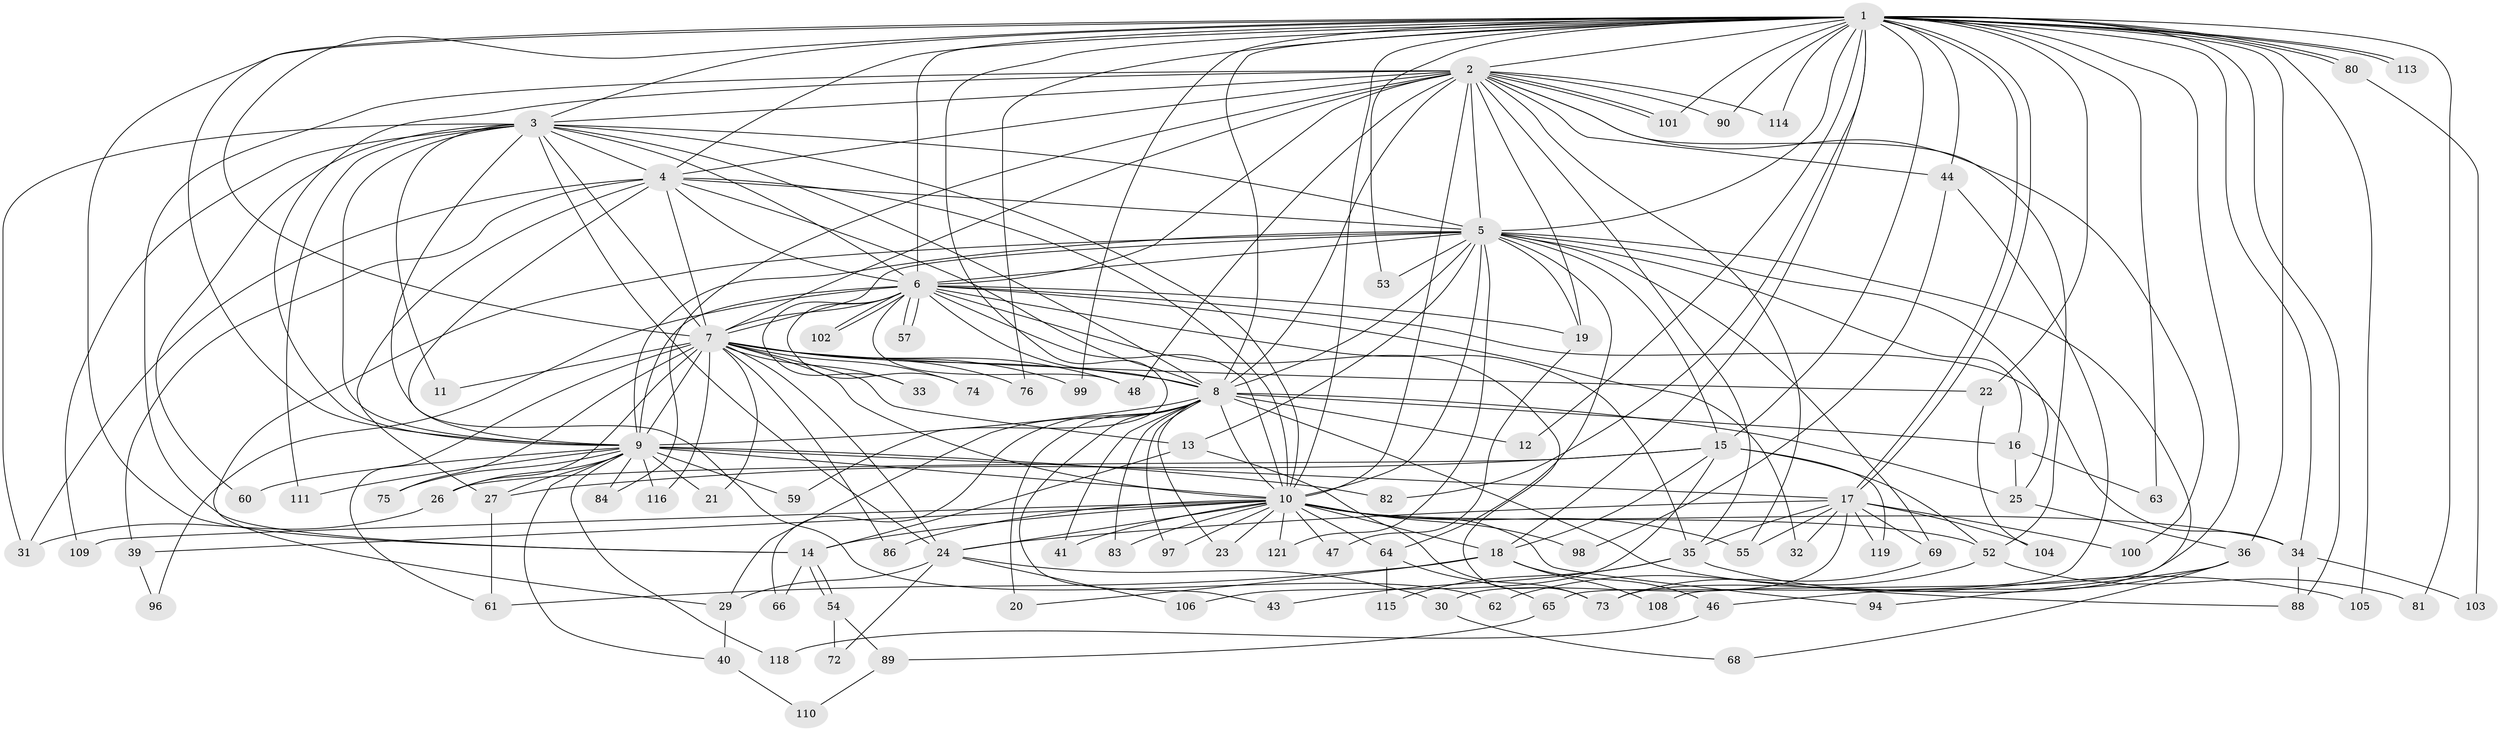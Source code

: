 // Generated by graph-tools (version 1.1) at 2025/51/02/27/25 19:51:49]
// undirected, 95 vertices, 237 edges
graph export_dot {
graph [start="1"]
  node [color=gray90,style=filled];
  1 [super="+78"];
  2 [super="+71"];
  3 [super="+91"];
  4;
  5 [super="+122"];
  6 [super="+95"];
  7 [super="+107"];
  8 [super="+51"];
  9 [super="+38"];
  10 [super="+49"];
  11;
  12;
  13 [super="+93"];
  14;
  15;
  16;
  17 [super="+77"];
  18 [super="+67"];
  19 [super="+50"];
  20;
  21;
  22;
  23;
  24 [super="+37"];
  25 [super="+28"];
  26 [super="+79"];
  27 [super="+42"];
  29;
  30;
  31 [super="+87"];
  32;
  33;
  34 [super="+85"];
  35 [super="+70"];
  36 [super="+45"];
  39;
  40;
  41;
  43;
  44;
  46;
  47;
  48 [super="+92"];
  52 [super="+56"];
  53;
  54;
  55 [super="+58"];
  57;
  59;
  60;
  61;
  62;
  63;
  64;
  65;
  66;
  68;
  69 [super="+117"];
  72;
  73;
  74;
  75;
  76;
  80;
  81;
  82;
  83;
  84;
  86;
  88 [super="+120"];
  89;
  90;
  94;
  96;
  97;
  98;
  99;
  100;
  101 [super="+112"];
  102;
  103;
  104;
  105;
  106;
  108;
  109;
  110;
  111;
  113;
  114;
  115;
  116;
  118;
  119;
  121;
  1 -- 2;
  1 -- 3;
  1 -- 4;
  1 -- 5;
  1 -- 6;
  1 -- 7;
  1 -- 8;
  1 -- 9;
  1 -- 10 [weight=2];
  1 -- 12;
  1 -- 15;
  1 -- 17;
  1 -- 17;
  1 -- 18;
  1 -- 22;
  1 -- 34;
  1 -- 36 [weight=2];
  1 -- 44;
  1 -- 53;
  1 -- 59;
  1 -- 63;
  1 -- 73;
  1 -- 76;
  1 -- 80;
  1 -- 80;
  1 -- 81;
  1 -- 82;
  1 -- 88;
  1 -- 99;
  1 -- 105;
  1 -- 113;
  1 -- 113;
  1 -- 114;
  1 -- 90;
  1 -- 14;
  1 -- 101;
  2 -- 3;
  2 -- 4;
  2 -- 5;
  2 -- 6;
  2 -- 7;
  2 -- 8;
  2 -- 9;
  2 -- 10;
  2 -- 35;
  2 -- 44;
  2 -- 48;
  2 -- 52;
  2 -- 55;
  2 -- 84;
  2 -- 90;
  2 -- 101;
  2 -- 101;
  2 -- 114;
  2 -- 100;
  2 -- 14;
  2 -- 19;
  3 -- 4;
  3 -- 5;
  3 -- 6;
  3 -- 7;
  3 -- 8;
  3 -- 9;
  3 -- 10;
  3 -- 11;
  3 -- 31;
  3 -- 60;
  3 -- 62;
  3 -- 109;
  3 -- 111;
  3 -- 24;
  4 -- 5;
  4 -- 6;
  4 -- 7;
  4 -- 8;
  4 -- 9;
  4 -- 10;
  4 -- 31;
  4 -- 39;
  4 -- 27;
  5 -- 6;
  5 -- 7;
  5 -- 8 [weight=2];
  5 -- 9;
  5 -- 10;
  5 -- 13;
  5 -- 15;
  5 -- 16;
  5 -- 19;
  5 -- 25;
  5 -- 53;
  5 -- 64;
  5 -- 69;
  5 -- 108;
  5 -- 121;
  5 -- 29;
  6 -- 7;
  6 -- 8;
  6 -- 9;
  6 -- 10;
  6 -- 19;
  6 -- 32;
  6 -- 33;
  6 -- 57;
  6 -- 57;
  6 -- 73;
  6 -- 74;
  6 -- 96;
  6 -- 102;
  6 -- 102;
  6 -- 35;
  6 -- 34;
  6 -- 48;
  7 -- 8;
  7 -- 9;
  7 -- 10;
  7 -- 11;
  7 -- 13;
  7 -- 21;
  7 -- 22;
  7 -- 24;
  7 -- 26;
  7 -- 33;
  7 -- 48;
  7 -- 74;
  7 -- 75;
  7 -- 76;
  7 -- 86;
  7 -- 99;
  7 -- 116;
  7 -- 61;
  8 -- 9 [weight=2];
  8 -- 10;
  8 -- 12;
  8 -- 16;
  8 -- 20;
  8 -- 23;
  8 -- 29;
  8 -- 41;
  8 -- 43;
  8 -- 66;
  8 -- 83;
  8 -- 97;
  8 -- 25;
  8 -- 88;
  9 -- 10;
  9 -- 21;
  9 -- 26;
  9 -- 27;
  9 -- 40;
  9 -- 59;
  9 -- 60;
  9 -- 75;
  9 -- 82;
  9 -- 84;
  9 -- 111;
  9 -- 116;
  9 -- 118;
  9 -- 17;
  10 -- 14;
  10 -- 23;
  10 -- 34 [weight=2];
  10 -- 39;
  10 -- 41;
  10 -- 47;
  10 -- 52;
  10 -- 64;
  10 -- 83;
  10 -- 86;
  10 -- 94;
  10 -- 97;
  10 -- 98;
  10 -- 109;
  10 -- 121;
  10 -- 24;
  10 -- 18;
  10 -- 55;
  13 -- 14;
  13 -- 73;
  14 -- 54;
  14 -- 54;
  14 -- 66;
  15 -- 18;
  15 -- 27;
  15 -- 106;
  15 -- 119;
  15 -- 26;
  15 -- 52;
  16 -- 25;
  16 -- 63;
  17 -- 24;
  17 -- 30;
  17 -- 32;
  17 -- 35;
  17 -- 55;
  17 -- 69;
  17 -- 104;
  17 -- 100;
  17 -- 119;
  18 -- 20;
  18 -- 46;
  18 -- 61;
  18 -- 108;
  19 -- 47;
  22 -- 104;
  24 -- 29;
  24 -- 30;
  24 -- 72;
  24 -- 106;
  25 -- 36;
  26 -- 31;
  27 -- 61;
  29 -- 40;
  30 -- 68;
  34 -- 88;
  34 -- 103;
  35 -- 43;
  35 -- 105;
  35 -- 115;
  36 -- 46;
  36 -- 68;
  36 -- 94;
  39 -- 96;
  40 -- 110;
  44 -- 65;
  44 -- 98;
  46 -- 118;
  52 -- 62;
  52 -- 81;
  54 -- 72;
  54 -- 89;
  64 -- 65;
  64 -- 115;
  65 -- 89;
  69 -- 73;
  80 -- 103;
  89 -- 110;
}
